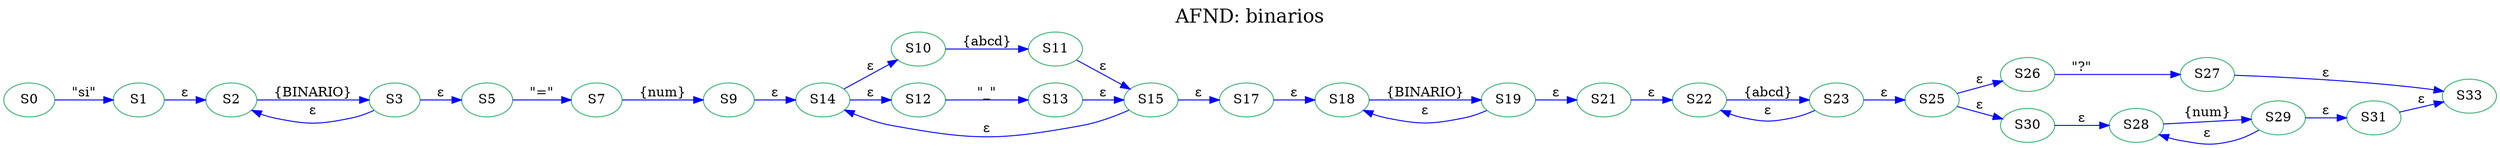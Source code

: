 digraph AFND { 
graph [label="AFND: binarios", labelloc=t, fontsize=20];
rankdir=LR;
edge [color=blue];
node [color = mediumseagreen];
"S0"[ label=S0 ]
"S1"[ label=S1 ]
"S2"[ label=S2 ]
"S3"[ label=S3 ]
"S5"[ label=S5 ]
"S7"[ label=S7 ]
"S9"[ label=S9 ]
"S10"[ label=S10 ]
"S11"[ label=S11 ]
"S12"[ label=S12 ]
"S13"[ label=S13 ]
"S14"[ label=S14 ]
"S15"[ label=S15 ]
"S17"[ label=S17 ]
"S18"[ label=S18 ]
"S19"[ label=S19 ]
"S21"[ label=S21 ]
"S22"[ label=S22 ]
"S23"[ label=S23 ]
"S25"[ label=S25 ]
"S26"[ label=S26 ]
"S27"[ label=S27 ]
"S28"[ label=S28 ]
"S29"[ label=S29 ]
"S30"[ label=S30 ]
"S31"[ label=S31 ]
"S0"->"S1"[label="\"si\"" ];
"S2"->"S3"[label="{BINARIO}" ];
"S1"->"S2"[label="ε" ];
"S2"->"S3"[label="ε" ,dir=back];
"S3"->"S5"[label="ε" ];
"S5"->"S7"[label="\"=\"" ];
"S7"->"S9"[label="{num}" ];
"S10"->"S11"[label="{abcd}" ];
"S12"->"S13"[label="\"_\"" ];
"S14"->"S10"[label="ε" ];
"S14"->"S12"[label="ε" ];
"S11"->"S15"[label="ε" ];
"S13"->"S15"[label="ε" ];
"S9"->"S14"[label="ε" ];
"S14"->"S15"[label="ε" ,dir=back];
"S15"->"S17"[label="ε" ];
"S18"->"S19"[label="{BINARIO}" ];
"S17"->"S18"[label="ε" ];
"S18"->"S19"[label="ε" ,dir=back];
"S19"->"S21"[label="ε" ];
"S22"->"S23"[label="{abcd}" ];
"S21"->"S22"[label="ε" ];
"S22"->"S23"[label="ε" ,dir=back];
"S23"->"S25"[label="ε" ];
"S26"->"S27"[label="\"?\"" ];
"S28"->"S29"[label="{num}" ];
"S30"->"S28"[label="ε" ];
"S28"->"S29"[label="ε" ,dir=back];
"S29"->"S31"[label="ε" ];
"S25"->"S26"[label="ε" ];
"S25"->"S30"[label="ε" ];
"S27"->"S33"[label="ε" ];
"S31"->"S33"[label="ε" ];

}